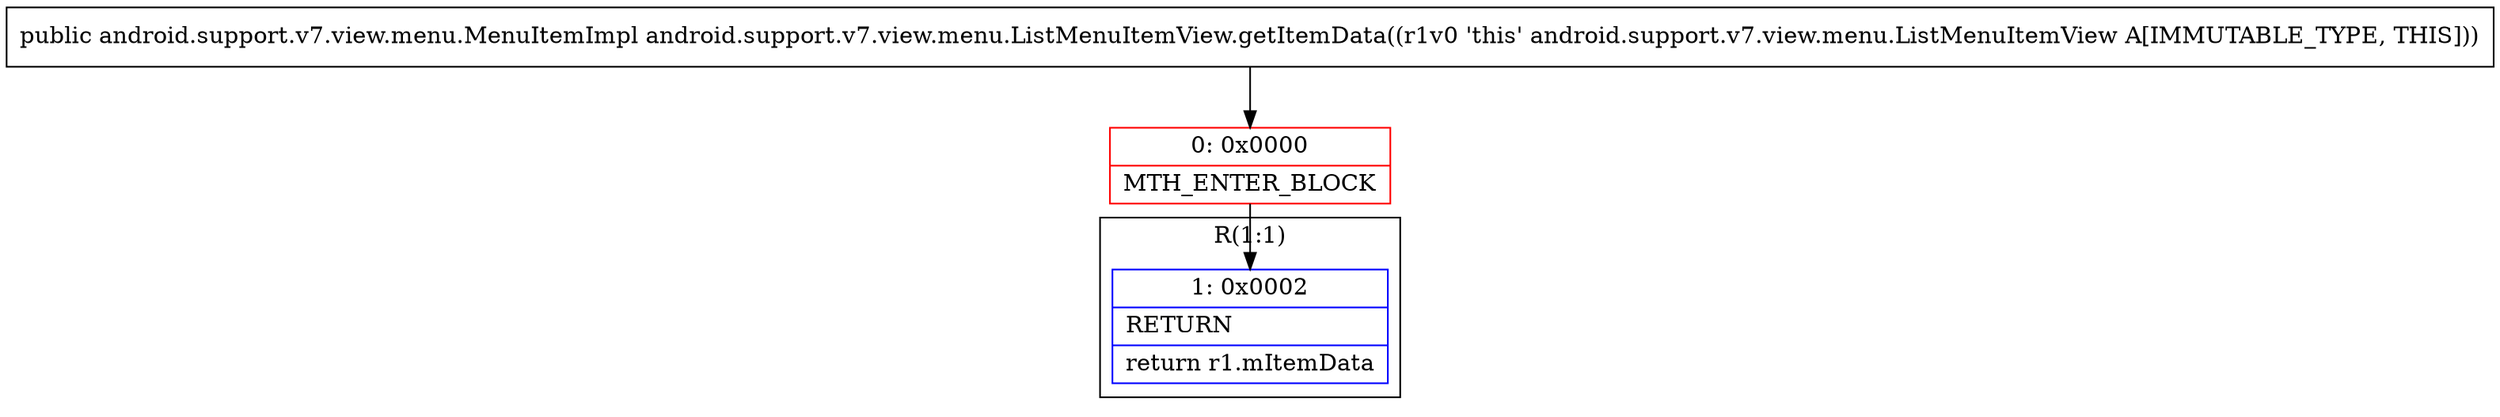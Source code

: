 digraph "CFG forandroid.support.v7.view.menu.ListMenuItemView.getItemData()Landroid\/support\/v7\/view\/menu\/MenuItemImpl;" {
subgraph cluster_Region_1273854410 {
label = "R(1:1)";
node [shape=record,color=blue];
Node_1 [shape=record,label="{1\:\ 0x0002|RETURN\l|return r1.mItemData\l}"];
}
Node_0 [shape=record,color=red,label="{0\:\ 0x0000|MTH_ENTER_BLOCK\l}"];
MethodNode[shape=record,label="{public android.support.v7.view.menu.MenuItemImpl android.support.v7.view.menu.ListMenuItemView.getItemData((r1v0 'this' android.support.v7.view.menu.ListMenuItemView A[IMMUTABLE_TYPE, THIS])) }"];
MethodNode -> Node_0;
Node_0 -> Node_1;
}

